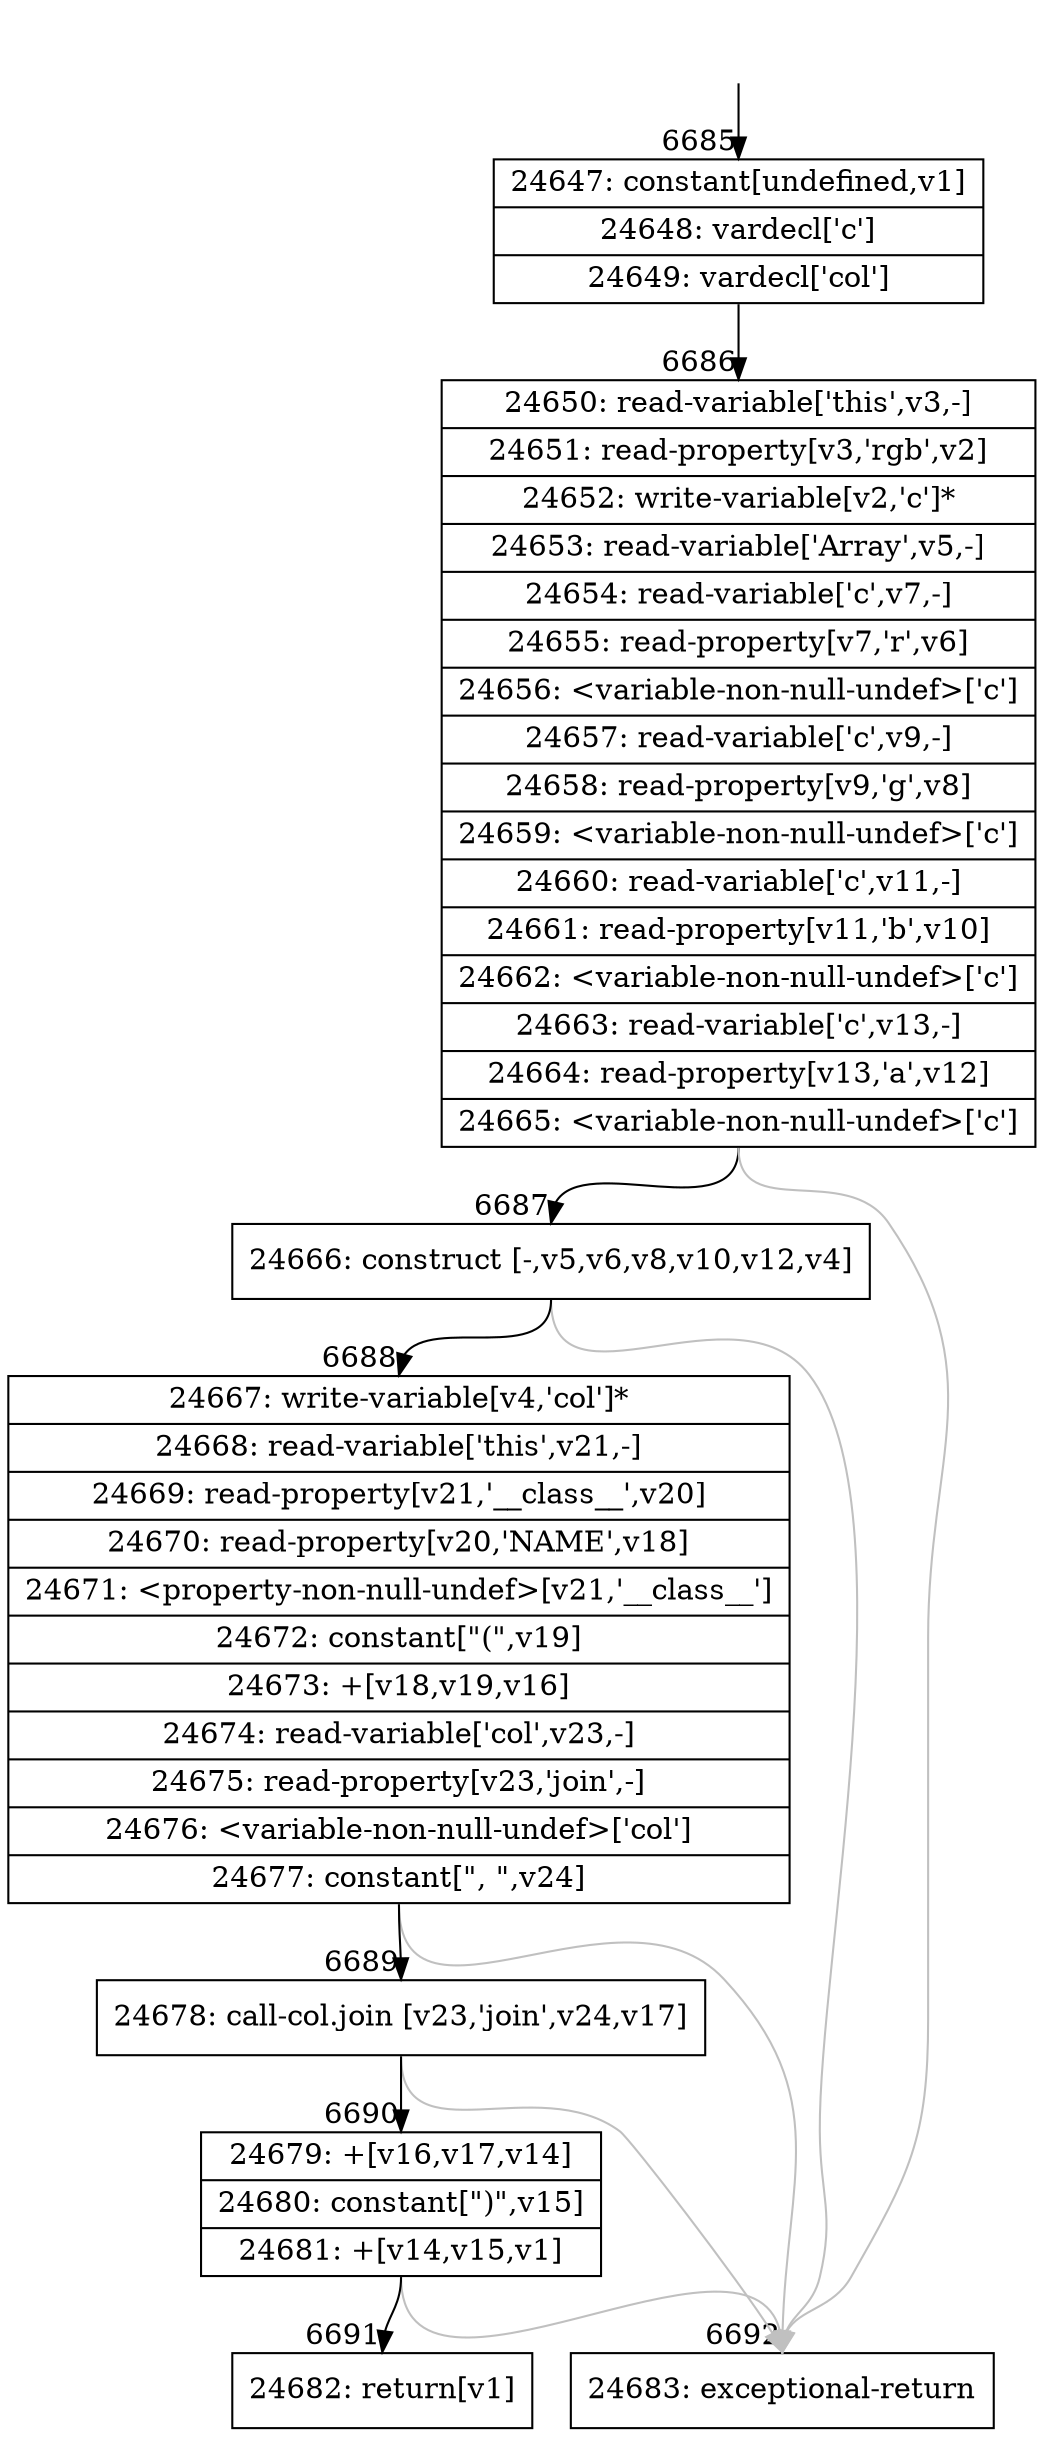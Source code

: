 digraph {
rankdir="TD"
BB_entry451[shape=none,label=""];
BB_entry451 -> BB6685 [tailport=s, headport=n, headlabel="    6685"]
BB6685 [shape=record label="{24647: constant[undefined,v1]|24648: vardecl['c']|24649: vardecl['col']}" ] 
BB6685 -> BB6686 [tailport=s, headport=n, headlabel="      6686"]
BB6686 [shape=record label="{24650: read-variable['this',v3,-]|24651: read-property[v3,'rgb',v2]|24652: write-variable[v2,'c']*|24653: read-variable['Array',v5,-]|24654: read-variable['c',v7,-]|24655: read-property[v7,'r',v6]|24656: \<variable-non-null-undef\>['c']|24657: read-variable['c',v9,-]|24658: read-property[v9,'g',v8]|24659: \<variable-non-null-undef\>['c']|24660: read-variable['c',v11,-]|24661: read-property[v11,'b',v10]|24662: \<variable-non-null-undef\>['c']|24663: read-variable['c',v13,-]|24664: read-property[v13,'a',v12]|24665: \<variable-non-null-undef\>['c']}" ] 
BB6686 -> BB6687 [tailport=s, headport=n, headlabel="      6687"]
BB6686 -> BB6692 [tailport=s, headport=n, color=gray, headlabel="      6692"]
BB6687 [shape=record label="{24666: construct [-,v5,v6,v8,v10,v12,v4]}" ] 
BB6687 -> BB6688 [tailport=s, headport=n, headlabel="      6688"]
BB6687 -> BB6692 [tailport=s, headport=n, color=gray]
BB6688 [shape=record label="{24667: write-variable[v4,'col']*|24668: read-variable['this',v21,-]|24669: read-property[v21,'__class__',v20]|24670: read-property[v20,'NAME',v18]|24671: \<property-non-null-undef\>[v21,'__class__']|24672: constant[\"(\",v19]|24673: +[v18,v19,v16]|24674: read-variable['col',v23,-]|24675: read-property[v23,'join',-]|24676: \<variable-non-null-undef\>['col']|24677: constant[\", \",v24]}" ] 
BB6688 -> BB6689 [tailport=s, headport=n, headlabel="      6689"]
BB6688 -> BB6692 [tailport=s, headport=n, color=gray]
BB6689 [shape=record label="{24678: call-col.join [v23,'join',v24,v17]}" ] 
BB6689 -> BB6690 [tailport=s, headport=n, headlabel="      6690"]
BB6689 -> BB6692 [tailport=s, headport=n, color=gray]
BB6690 [shape=record label="{24679: +[v16,v17,v14]|24680: constant[\")\",v15]|24681: +[v14,v15,v1]}" ] 
BB6690 -> BB6691 [tailport=s, headport=n, headlabel="      6691"]
BB6690 -> BB6692 [tailport=s, headport=n, color=gray]
BB6691 [shape=record label="{24682: return[v1]}" ] 
BB6692 [shape=record label="{24683: exceptional-return}" ] 
//#$~ 4711
}
